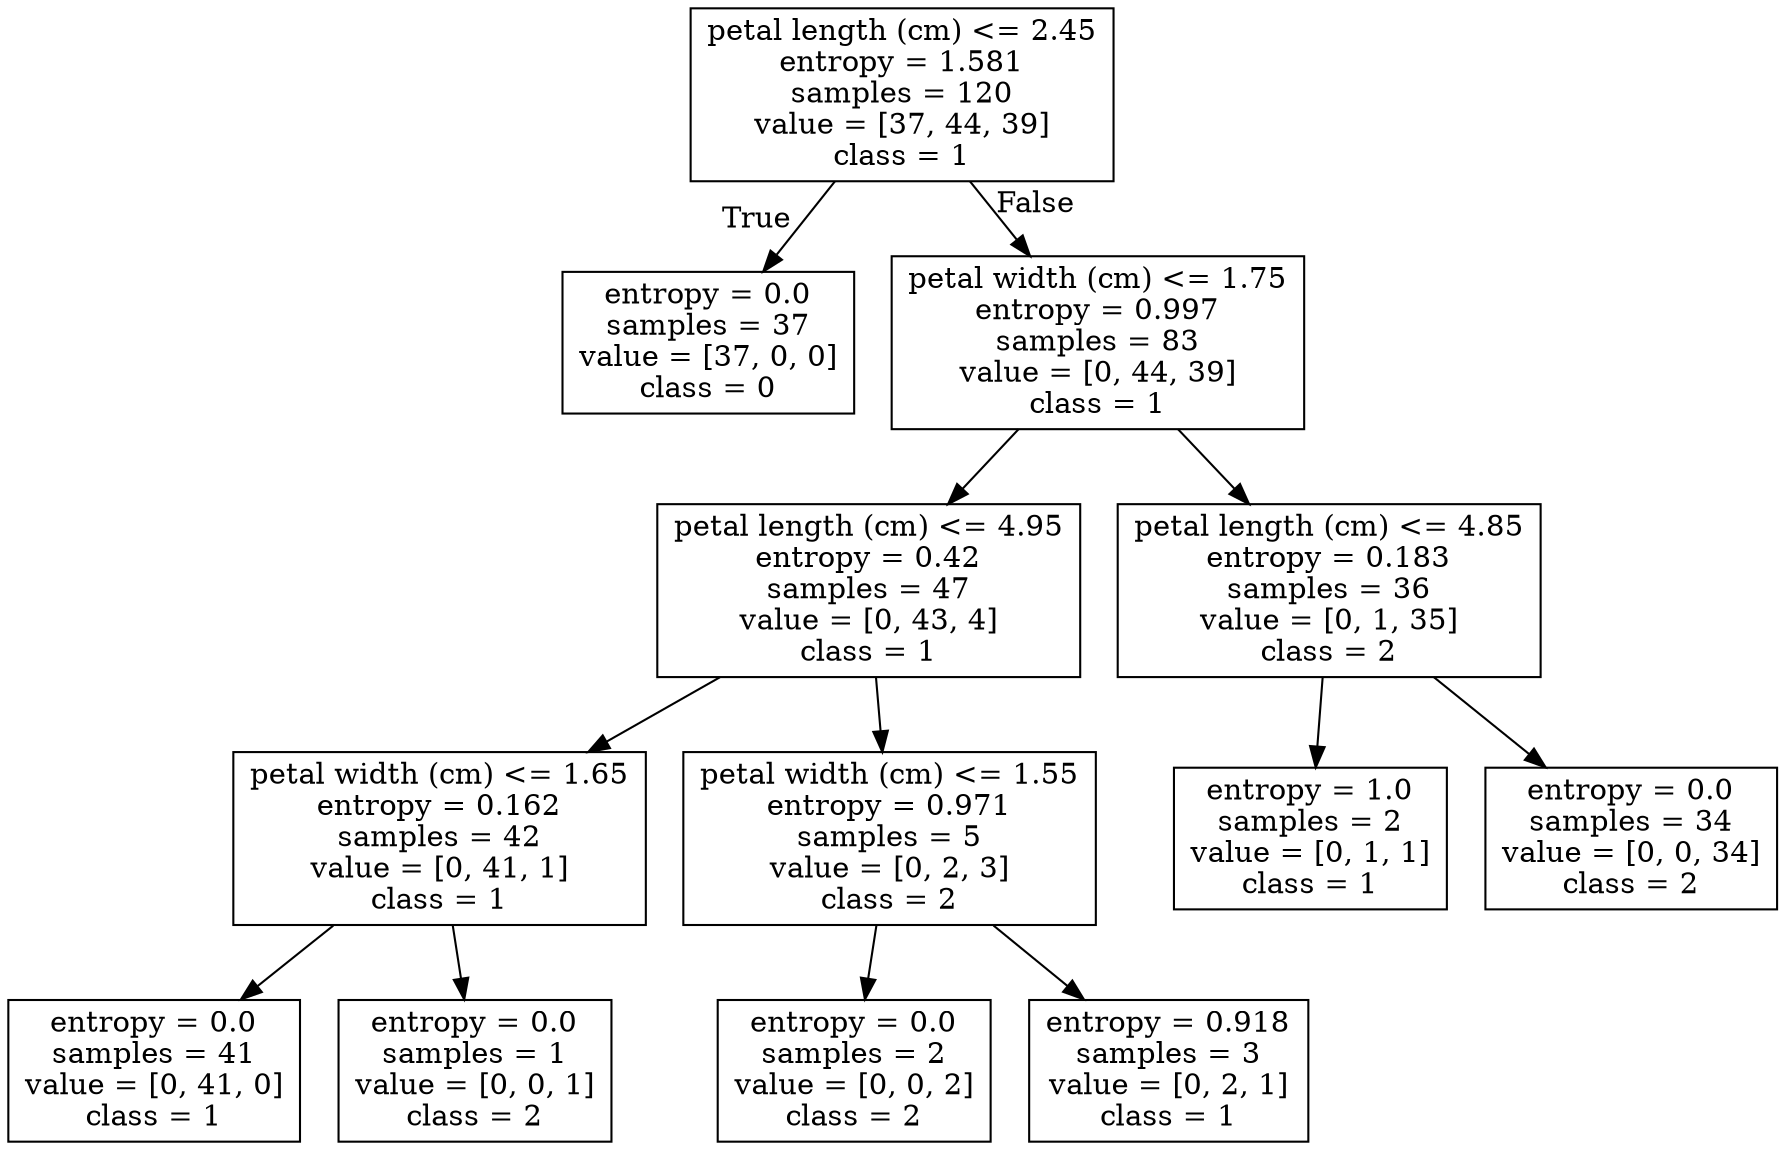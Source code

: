 digraph Tree {
node [shape=box] ;
0 [label="petal length (cm) <= 2.45\nentropy = 1.581\nsamples = 120\nvalue = [37, 44, 39]\nclass = 1"] ;
1 [label="entropy = 0.0\nsamples = 37\nvalue = [37, 0, 0]\nclass = 0"] ;
0 -> 1 [labeldistance=2.5, labelangle=45, headlabel="True"] ;
2 [label="petal width (cm) <= 1.75\nentropy = 0.997\nsamples = 83\nvalue = [0, 44, 39]\nclass = 1"] ;
0 -> 2 [labeldistance=2.5, labelangle=-45, headlabel="False"] ;
3 [label="petal length (cm) <= 4.95\nentropy = 0.42\nsamples = 47\nvalue = [0, 43, 4]\nclass = 1"] ;
2 -> 3 ;
4 [label="petal width (cm) <= 1.65\nentropy = 0.162\nsamples = 42\nvalue = [0, 41, 1]\nclass = 1"] ;
3 -> 4 ;
5 [label="entropy = 0.0\nsamples = 41\nvalue = [0, 41, 0]\nclass = 1"] ;
4 -> 5 ;
6 [label="entropy = 0.0\nsamples = 1\nvalue = [0, 0, 1]\nclass = 2"] ;
4 -> 6 ;
7 [label="petal width (cm) <= 1.55\nentropy = 0.971\nsamples = 5\nvalue = [0, 2, 3]\nclass = 2"] ;
3 -> 7 ;
8 [label="entropy = 0.0\nsamples = 2\nvalue = [0, 0, 2]\nclass = 2"] ;
7 -> 8 ;
9 [label="entropy = 0.918\nsamples = 3\nvalue = [0, 2, 1]\nclass = 1"] ;
7 -> 9 ;
10 [label="petal length (cm) <= 4.85\nentropy = 0.183\nsamples = 36\nvalue = [0, 1, 35]\nclass = 2"] ;
2 -> 10 ;
11 [label="entropy = 1.0\nsamples = 2\nvalue = [0, 1, 1]\nclass = 1"] ;
10 -> 11 ;
12 [label="entropy = 0.0\nsamples = 34\nvalue = [0, 0, 34]\nclass = 2"] ;
10 -> 12 ;
}
